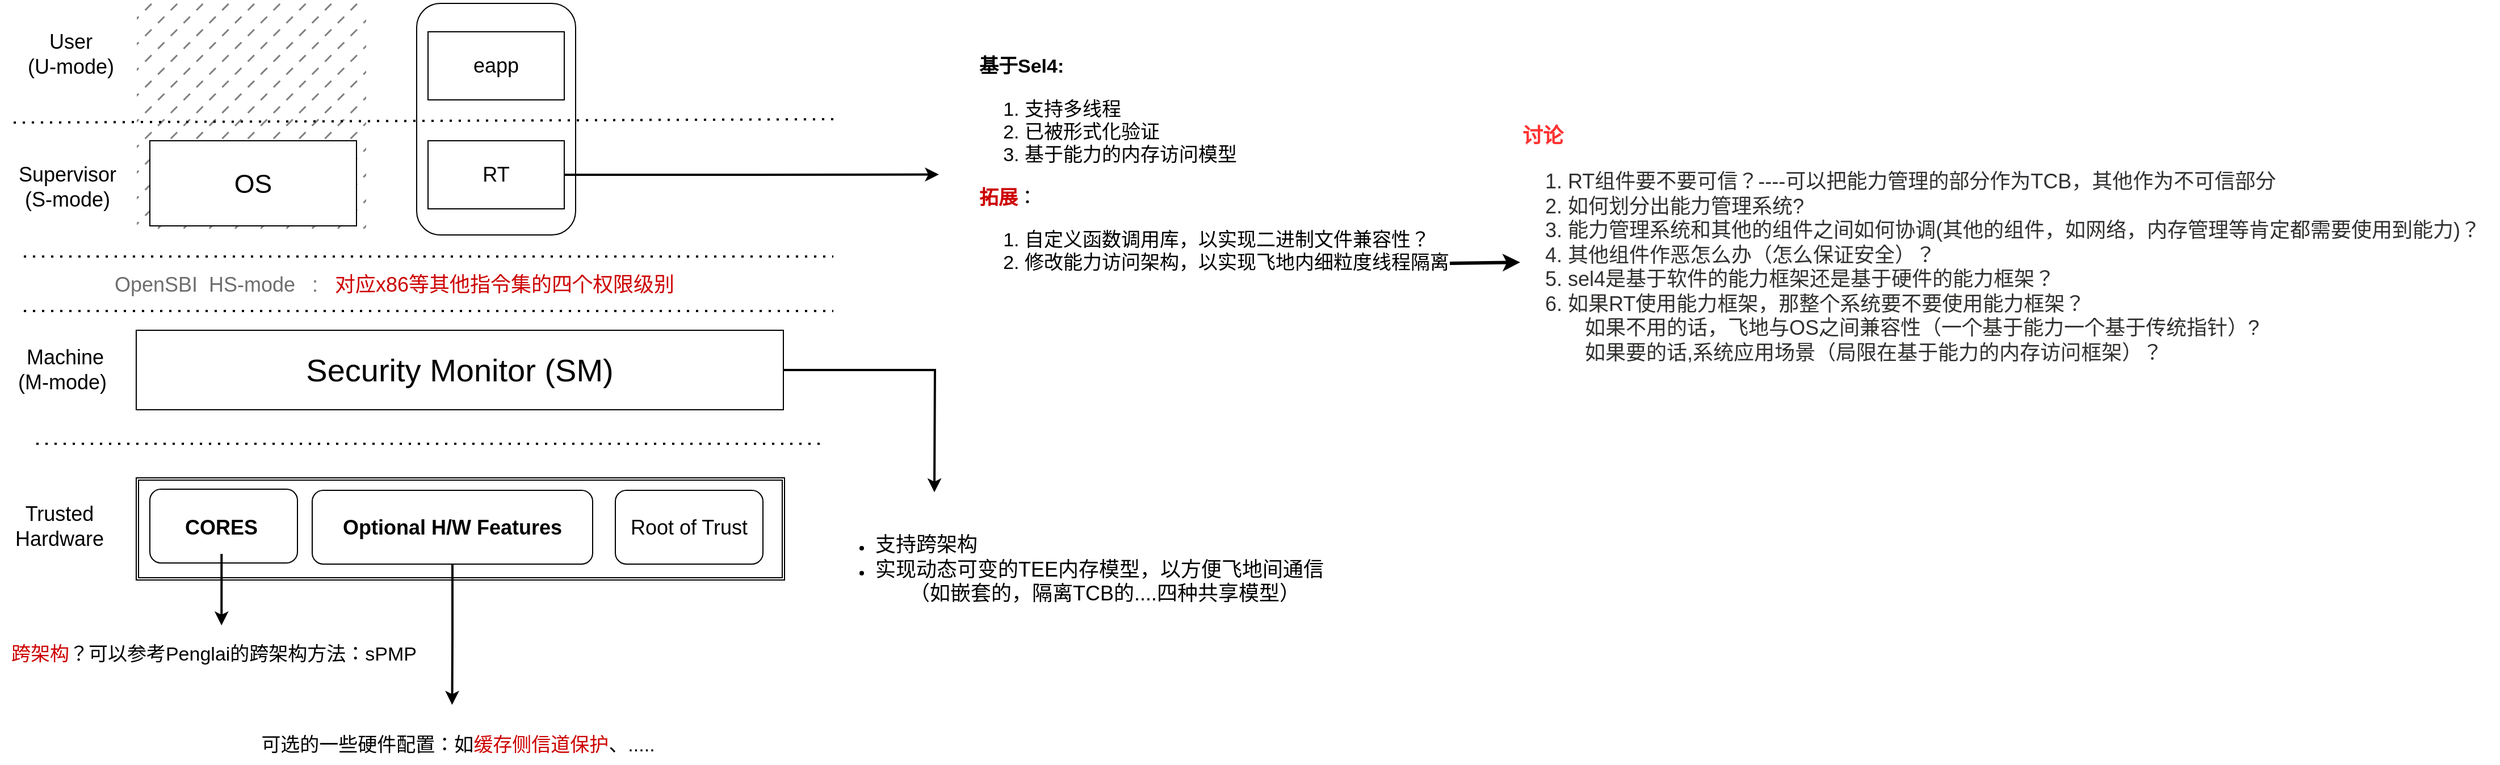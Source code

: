 <mxfile version="21.6.1" type="github">
  <diagram name="第 1 页" id="m9Fxw6LeTa_XZ3al7phB">
    <mxGraphModel dx="1811" dy="598" grid="0" gridSize="10" guides="1" tooltips="1" connect="1" arrows="1" fold="1" page="0" pageScale="1" pageWidth="827" pageHeight="1169" math="0" shadow="0">
      <root>
        <mxCell id="0" />
        <mxCell id="1" parent="0" />
        <mxCell id="f0ESqXNt_cEsnT7XpvTg-33" value="" style="rounded=1;whiteSpace=wrap;html=1;" vertex="1" parent="1">
          <mxGeometry x="580" y="682" width="140" height="204" as="geometry" />
        </mxCell>
        <mxCell id="f0ESqXNt_cEsnT7XpvTg-38" style="edgeStyle=orthogonalEdgeStyle;rounded=0;orthogonalLoop=1;jettySize=auto;html=1;exitX=1;exitY=0.5;exitDx=0;exitDy=0;strokeWidth=2;" edge="1" parent="1" source="f0ESqXNt_cEsnT7XpvTg-1">
          <mxGeometry relative="1" as="geometry">
            <mxPoint x="1035.995" y="1112.7" as="targetPoint" />
          </mxGeometry>
        </mxCell>
        <mxCell id="f0ESqXNt_cEsnT7XpvTg-1" value="&lt;font style=&quot;font-size: 28px;&quot;&gt;Security Monitor (SM)&lt;/font&gt;" style="rounded=0;whiteSpace=wrap;html=1;" vertex="1" parent="1">
          <mxGeometry x="333" y="970" width="570" height="70" as="geometry" />
        </mxCell>
        <mxCell id="f0ESqXNt_cEsnT7XpvTg-3" value="" style="shape=ext;double=1;rounded=0;whiteSpace=wrap;html=1;" vertex="1" parent="1">
          <mxGeometry x="333" y="1100" width="571" height="90" as="geometry" />
        </mxCell>
        <mxCell id="f0ESqXNt_cEsnT7XpvTg-6" value="" style="rounded=1;whiteSpace=wrap;html=1;" vertex="1" parent="1">
          <mxGeometry x="345" y="1110" width="130" height="65" as="geometry" />
        </mxCell>
        <mxCell id="f0ESqXNt_cEsnT7XpvTg-10" style="edgeStyle=orthogonalEdgeStyle;rounded=0;orthogonalLoop=1;jettySize=auto;html=1;strokeWidth=2;" edge="1" parent="1" source="f0ESqXNt_cEsnT7XpvTg-7">
          <mxGeometry relative="1" as="geometry">
            <mxPoint x="408.125" y="1230.0" as="targetPoint" />
          </mxGeometry>
        </mxCell>
        <mxCell id="f0ESqXNt_cEsnT7XpvTg-7" value="&lt;b&gt;&lt;font style=&quot;font-size: 18px;&quot;&gt;CORES&lt;/font&gt;&lt;/b&gt;" style="text;html=1;strokeColor=none;fillColor=none;align=center;verticalAlign=middle;whiteSpace=wrap;rounded=0;" vertex="1" parent="1">
          <mxGeometry x="355" y="1120" width="106.25" height="47" as="geometry" />
        </mxCell>
        <mxCell id="f0ESqXNt_cEsnT7XpvTg-8" value="&lt;font style=&quot;font-size: 17px;&quot;&gt;&lt;font style=&quot;font-size: 17px;&quot; color=&quot;#cc0000&quot;&gt;跨架构&lt;/font&gt;？可以参考Penglai的跨架构方法：sPMP&lt;/font&gt;" style="text;html=1;align=center;verticalAlign=middle;resizable=0;points=[];autosize=1;strokeColor=none;fillColor=none;" vertex="1" parent="1">
          <mxGeometry x="213" y="1240" width="375" height="32" as="geometry" />
        </mxCell>
        <mxCell id="f0ESqXNt_cEsnT7XpvTg-11" value="" style="endArrow=none;dashed=1;html=1;dashPattern=1 3;strokeWidth=2;rounded=0;" edge="1" parent="1">
          <mxGeometry width="50" height="50" relative="1" as="geometry">
            <mxPoint x="245" y="1070" as="sourcePoint" />
            <mxPoint x="935" y="1070" as="targetPoint" />
          </mxGeometry>
        </mxCell>
        <mxCell id="f0ESqXNt_cEsnT7XpvTg-12" value="&lt;font style=&quot;font-size: 18px;&quot;&gt;Machine&lt;br&gt;(M-mode)&amp;nbsp;&lt;/font&gt;" style="text;html=1;align=center;verticalAlign=middle;resizable=0;points=[];autosize=1;strokeColor=none;fillColor=none;" vertex="1" parent="1">
          <mxGeometry x="215" y="975" width="110" height="60" as="geometry" />
        </mxCell>
        <mxCell id="f0ESqXNt_cEsnT7XpvTg-16" style="edgeStyle=orthogonalEdgeStyle;rounded=0;orthogonalLoop=1;jettySize=auto;html=1;exitX=0.5;exitY=1;exitDx=0;exitDy=0;strokeWidth=2;" edge="1" parent="1" source="f0ESqXNt_cEsnT7XpvTg-13">
          <mxGeometry relative="1" as="geometry">
            <mxPoint x="611.25" y="1300.0" as="targetPoint" />
          </mxGeometry>
        </mxCell>
        <mxCell id="f0ESqXNt_cEsnT7XpvTg-13" value="&lt;font style=&quot;font-size: 18px;&quot;&gt;&lt;b&gt;Optional H/W Features&lt;/b&gt;&lt;/font&gt;" style="rounded=1;whiteSpace=wrap;html=1;" vertex="1" parent="1">
          <mxGeometry x="488" y="1111" width="247" height="65" as="geometry" />
        </mxCell>
        <mxCell id="f0ESqXNt_cEsnT7XpvTg-15" value="&lt;font style=&quot;font-size: 18px;&quot;&gt;Root of Trust&lt;/font&gt;" style="rounded=1;whiteSpace=wrap;html=1;" vertex="1" parent="1">
          <mxGeometry x="755" y="1111" width="130" height="65" as="geometry" />
        </mxCell>
        <mxCell id="f0ESqXNt_cEsnT7XpvTg-17" value="&lt;span style=&quot;font-size: 17px;&quot;&gt;可选的一些硬件配置：如&lt;font style=&quot;font-size: 17px;&quot; color=&quot;#cc0000&quot;&gt;缓存侧信道保护&lt;/font&gt;、.....&lt;/span&gt;" style="text;html=1;align=center;verticalAlign=middle;resizable=0;points=[];autosize=1;strokeColor=none;fillColor=none;" vertex="1" parent="1">
          <mxGeometry x="433" y="1320" width="365" height="32" as="geometry" />
        </mxCell>
        <mxCell id="f0ESqXNt_cEsnT7XpvTg-18" value="&lt;font style=&quot;font-size: 18px;&quot;&gt;Trusted&lt;br&gt;Hardware&lt;/font&gt;" style="text;html=1;align=center;verticalAlign=middle;resizable=0;points=[];autosize=1;strokeColor=none;fillColor=none;" vertex="1" parent="1">
          <mxGeometry x="215" y="1112.5" width="100" height="60" as="geometry" />
        </mxCell>
        <mxCell id="f0ESqXNt_cEsnT7XpvTg-19" value="" style="endArrow=none;dashed=1;html=1;dashPattern=1 3;strokeWidth=2;rounded=0;" edge="1" parent="1">
          <mxGeometry width="50" height="50" relative="1" as="geometry">
            <mxPoint x="234" y="905" as="sourcePoint" />
            <mxPoint x="947" y="905" as="targetPoint" />
          </mxGeometry>
        </mxCell>
        <mxCell id="f0ESqXNt_cEsnT7XpvTg-23" value="" style="whiteSpace=wrap;html=1;aspect=fixed;gradientColor=none;fillColor=#808080;fillStyle=dashed;strokeColor=#FFFFFF;" vertex="1" parent="1">
          <mxGeometry x="333" y="680" width="203" height="203" as="geometry" />
        </mxCell>
        <mxCell id="f0ESqXNt_cEsnT7XpvTg-27" value="&lt;font style=&quot;font-size: 23px;&quot;&gt;OS&lt;/font&gt;" style="rounded=0;whiteSpace=wrap;html=1;" vertex="1" parent="1">
          <mxGeometry x="345" y="803" width="182" height="75" as="geometry" />
        </mxCell>
        <mxCell id="f0ESqXNt_cEsnT7XpvTg-29" value="&lt;font style=&quot;font-size: 18px;&quot;&gt;Supervisor&lt;br/&gt;(S-mode)&lt;/font&gt;" style="text;html=1;align=center;verticalAlign=middle;resizable=0;points=[];autosize=1;strokeColor=none;fillColor=none;" vertex="1" parent="1">
          <mxGeometry x="220" y="816" width="104" height="55" as="geometry" />
        </mxCell>
        <mxCell id="f0ESqXNt_cEsnT7XpvTg-28" value="" style="endArrow=none;dashed=1;html=1;dashPattern=1 3;strokeWidth=2;rounded=0;" edge="1" parent="1">
          <mxGeometry width="50" height="50" relative="1" as="geometry">
            <mxPoint x="225" y="787" as="sourcePoint" />
            <mxPoint x="950" y="784" as="targetPoint" />
          </mxGeometry>
        </mxCell>
        <mxCell id="f0ESqXNt_cEsnT7XpvTg-30" value="&lt;font style=&quot;font-size: 18px;&quot;&gt;User&lt;br/&gt;(U-mode)&lt;/font&gt;" style="text;html=1;align=center;verticalAlign=middle;resizable=0;points=[];autosize=1;strokeColor=none;fillColor=none;" vertex="1" parent="1">
          <mxGeometry x="228" y="699" width="94" height="55" as="geometry" />
        </mxCell>
        <mxCell id="f0ESqXNt_cEsnT7XpvTg-31" value="" style="endArrow=none;dashed=1;html=1;dashPattern=1 3;strokeWidth=2;rounded=0;" edge="1" parent="1">
          <mxGeometry width="50" height="50" relative="1" as="geometry">
            <mxPoint x="234" y="953" as="sourcePoint" />
            <mxPoint x="947" y="953" as="targetPoint" />
          </mxGeometry>
        </mxCell>
        <mxCell id="f0ESqXNt_cEsnT7XpvTg-32" value="&lt;font color=&quot;#6e6e6e&quot; style=&quot;font-size: 18px;&quot;&gt;OpenSBI&amp;nbsp; HS-mode&amp;nbsp; &amp;nbsp;:&amp;nbsp; &amp;nbsp;&lt;/font&gt;&lt;font color=&quot;#cc0000&quot; style=&quot;font-size: 18px;&quot;&gt;对应x86等其他指令集的四个权限级别&lt;/font&gt;" style="text;html=1;align=center;verticalAlign=middle;resizable=0;points=[];autosize=1;strokeColor=none;fillColor=none;" vertex="1" parent="1">
          <mxGeometry x="304" y="913" width="511" height="34" as="geometry" />
        </mxCell>
        <mxCell id="f0ESqXNt_cEsnT7XpvTg-35" style="edgeStyle=orthogonalEdgeStyle;rounded=0;orthogonalLoop=1;jettySize=auto;html=1;exitX=1;exitY=0.5;exitDx=0;exitDy=0;strokeWidth=2;" edge="1" parent="1" source="f0ESqXNt_cEsnT7XpvTg-34">
          <mxGeometry relative="1" as="geometry">
            <mxPoint x="1040.0" y="832.75" as="targetPoint" />
          </mxGeometry>
        </mxCell>
        <mxCell id="f0ESqXNt_cEsnT7XpvTg-34" value="&lt;font style=&quot;font-size: 18px;&quot;&gt;RT&lt;/font&gt;" style="rounded=0;whiteSpace=wrap;html=1;" vertex="1" parent="1">
          <mxGeometry x="590" y="803" width="120" height="60" as="geometry" />
        </mxCell>
        <mxCell id="f0ESqXNt_cEsnT7XpvTg-36" value="&lt;div style=&quot;text-align: left; font-size: 17px;&quot;&gt;&lt;span style=&quot;background-color: initial;&quot;&gt;&lt;b style=&quot;&quot;&gt;&lt;font style=&quot;font-size: 17px;&quot;&gt;基于Sel4:&lt;/font&gt;&lt;/b&gt;&lt;/span&gt;&lt;/div&gt;&lt;ol style=&quot;font-size: 17px;&quot;&gt;&lt;li style=&quot;text-align: left;&quot;&gt;&lt;font style=&quot;font-size: 17px;&quot;&gt;支持多线程&lt;/font&gt;&lt;/li&gt;&lt;li style=&quot;text-align: left;&quot;&gt;&lt;font style=&quot;font-size: 17px;&quot;&gt;已被形式化验证&lt;/font&gt;&lt;/li&gt;&lt;li style=&quot;text-align: left;&quot;&gt;&lt;font style=&quot;font-size: 17px;&quot;&gt;基于能力的内存访问模型&lt;/font&gt;&lt;/li&gt;&lt;/ol&gt;&lt;div style=&quot;text-align: left; font-size: 17px;&quot;&gt;&lt;font style=&quot;font-size: 17px;&quot;&gt;&lt;font style=&quot;font-size: 17px;&quot; color=&quot;#cc0000&quot;&gt;&lt;b&gt;拓展&lt;/b&gt;&lt;/font&gt;：&lt;/font&gt;&lt;/div&gt;&lt;div style=&quot;text-align: left; font-size: 17px;&quot;&gt;&lt;ol style=&quot;&quot;&gt;&lt;li style=&quot;&quot;&gt;&lt;font style=&quot;font-size: 17px;&quot;&gt;自定义函数调用库，以实现二进制文件兼容性？&lt;/font&gt;&lt;/li&gt;&lt;li style=&quot;&quot;&gt;&lt;font style=&quot;font-size: 17px;&quot;&gt;修改能力访问架构，以实现飞地内细粒度线程隔离&lt;/font&gt;&lt;/li&gt;&lt;/ol&gt;&lt;/div&gt;" style="text;html=1;align=center;verticalAlign=middle;resizable=0;points=[];autosize=1;strokeColor=none;fillColor=none;" vertex="1" parent="1">
          <mxGeometry x="1066" y="721.5" width="432" height="223" as="geometry" />
        </mxCell>
        <mxCell id="f0ESqXNt_cEsnT7XpvTg-37" value="&lt;font style=&quot;font-size: 18px;&quot;&gt;eapp&lt;/font&gt;" style="rounded=0;whiteSpace=wrap;html=1;" vertex="1" parent="1">
          <mxGeometry x="590" y="707" width="120" height="60" as="geometry" />
        </mxCell>
        <mxCell id="f0ESqXNt_cEsnT7XpvTg-39" value="&lt;ul&gt;&lt;li&gt;&lt;font style=&quot;font-size: 18px;&quot;&gt;支持跨架构&lt;/font&gt;&lt;/li&gt;&lt;li&gt;&lt;font style=&quot;font-size: 18px;&quot;&gt;实现动态可变的TEE内存模型，以方便飞地间通信&lt;br&gt;&amp;nbsp; &amp;nbsp; &amp;nbsp; （如嵌套的，隔离TCB的....四种共享模型）&lt;/font&gt;&lt;/li&gt;&lt;/ul&gt;" style="text;html=1;align=left;verticalAlign=middle;resizable=0;points=[];autosize=1;strokeColor=none;fillColor=none;" vertex="1" parent="1">
          <mxGeometry x="942" y="1130" width="453" height="101" as="geometry" />
        </mxCell>
        <mxCell id="f0ESqXNt_cEsnT7XpvTg-41" value="&lt;font style=&quot;font-size: 18px;&quot;&gt;&lt;div style=&quot;font-size: 18px;&quot;&gt;&lt;b style=&quot;&quot;&gt;&lt;font color=&quot;#ff3333&quot;&gt;讨论&lt;/font&gt;&lt;/b&gt;&lt;/div&gt;&lt;div style=&quot;color: rgb(50, 49, 48);&quot;&gt;&lt;ol style=&quot;&quot;&gt;&lt;li style=&quot;font-size: 18px;&quot;&gt;RT组件要不要可信？----可以把能力管理的部分作为TCB，其他作为不可信部分&lt;/li&gt;&lt;li style=&quot;font-size: 18px;&quot;&gt;如何划分出能力管理系统?&lt;/li&gt;&lt;li style=&quot;font-size: 18px;&quot;&gt;能力管理系统和其他的组件之间如何协调(其他的组件，如网络，内存管理等肯定都需要使用到能力)？&lt;/li&gt;&lt;li style=&quot;font-size: 18px;&quot;&gt;其他组件作恶怎么办（怎么保证安全）？&lt;/li&gt;&lt;li style=&quot;font-size: 18px;&quot;&gt;sel4是基于软件的能力框架还是基于硬件的能力框架？&lt;br&gt;&lt;/li&gt;&lt;li style=&quot;&quot;&gt;如果RT使用能力框架，那整个系统要不要使用能力框架？&lt;br&gt;&amp;nbsp; &amp;nbsp;如果不用的话，飞地与OS之间兼容性（一个基于能力一个基于传统指针）?&lt;br&gt;&amp;nbsp; &amp;nbsp;如果要的话,系统应用场景（局限在基于能力的内存访问框架）？&lt;/li&gt;&lt;/ol&gt;&lt;/div&gt;&lt;/font&gt;" style="text;html=1;align=left;verticalAlign=middle;resizable=0;points=[];autosize=1;strokeColor=none;fillColor=none;" vertex="1" parent="1">
          <mxGeometry x="1552" y="783" width="862" height="242" as="geometry" />
        </mxCell>
        <mxCell id="f0ESqXNt_cEsnT7XpvTg-43" value="" style="endArrow=classic;html=1;rounded=0;strokeWidth=3;" edge="1" parent="1" target="f0ESqXNt_cEsnT7XpvTg-41">
          <mxGeometry width="50" height="50" relative="1" as="geometry">
            <mxPoint x="1490" y="911" as="sourcePoint" />
            <mxPoint x="1540" y="861" as="targetPoint" />
          </mxGeometry>
        </mxCell>
      </root>
    </mxGraphModel>
  </diagram>
</mxfile>
